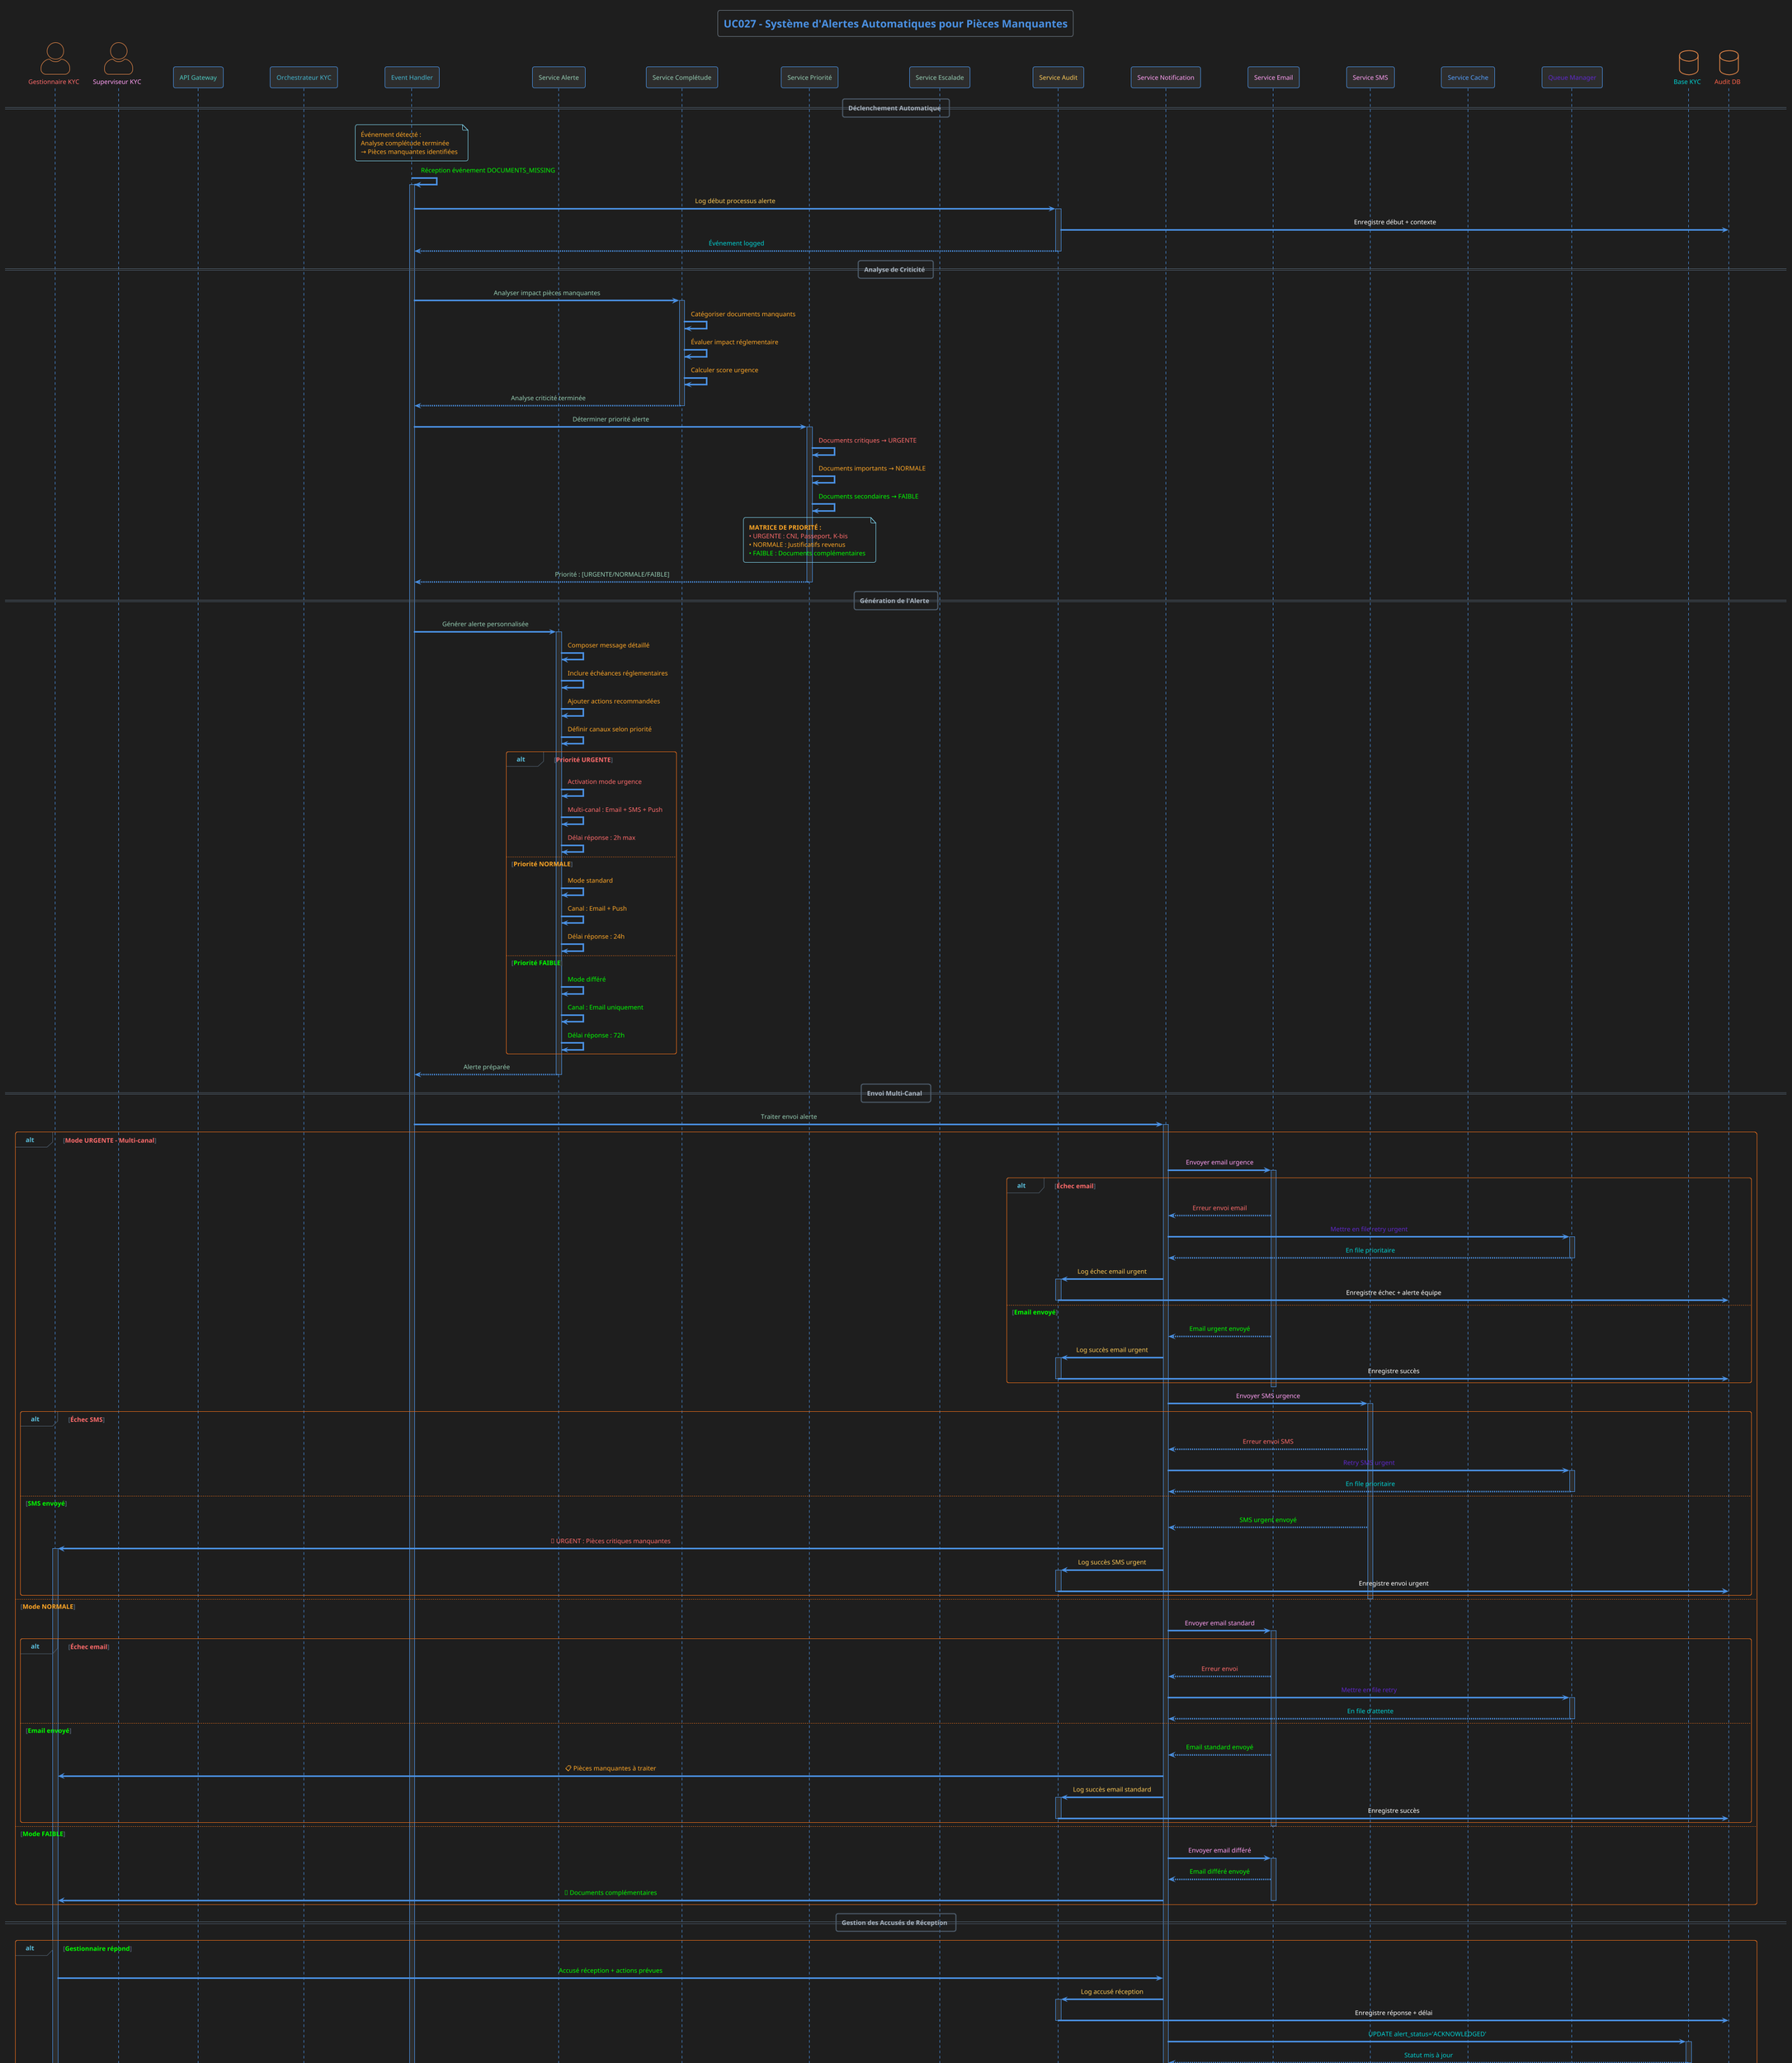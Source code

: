 @startuml UC027
!theme superhero-outline
skinparam backgroundColor #1e1e1e
skinparam actorStyle awesome
skinparam participant {
    BackgroundColor #2d2d2d
    BorderColor #4a90e2
    FontColor #ffffff
}
skinparam sequence {
    ArrowColor #4a90e2
    LifeLineBackgroundColor #2d2d2d
    LifeLineBorderColor #4a90e2
    MessageAlignment center
}

title <color:#4a90e2>UC027 - Système d'Alertes Automatiques pour Pièces Manquantes</color>

' Acteurs
actor "<color:#ff6b6b>Gestionnaire KYC</color>" as Gestionnaire
actor "<color:#ff9ff3>Superviseur KYC</color>" as Superviseur

' Interface Layer
participant "<color:#4ecdc4>API Gateway</color>" as Gateway

' Orchestration Layer
participant "<color:#45b7d1>Orchestrateur KYC</color>" as Orchestrator
participant "<color:#45b7d1>Event Handler</color>" as EventHandler

' Services Métier
participant "<color:#96ceb4>Service Alerte</color>" as AlertService
participant "<color:#96ceb4>Service Complétude</color>" as CompletenessService
participant "<color:#96ceb4>Service Priorité</color>" as PriorityService
participant "<color:#96ceb4>Service Escalade</color>" as EscalationService

' Services Techniques
participant "<color:#feca57>Service Audit</color>" as AuditService
participant "<color:#ff9ff3>Service Notification</color>" as NotificationService
participant "<color:#ff9ff3>Service Email</color>" as EmailService
participant "<color:#ff9ff3>Service SMS</color>" as SMSService
participant "<color:#54a0ff>Service Cache</color>" as CacheService

' Infrastructure
participant "<color:#5f27cd>Queue Manager</color>" as QueueManager
database "<color:#00d2d3>Base KYC</color>" as KYCDB
database "<color:#ff6348>Audit DB</color>" as AuditDB

== Déclenchement Automatique ==

note over EventHandler : <color:#ffa726>Événement détecté :</color>\n<color:#ffa726>Analyse complétude terminée</color>\n<color:#ffa726>→ Pièces manquantes identifiées</color>

EventHandler -> EventHandler : <color:#00ff00>Réception événement DOCUMENTS_MISSING</color>
activate EventHandler

EventHandler -> AuditService : <color:#feca57>Log début processus alerte</color>
activate AuditService
AuditService -> AuditDB : Enregistre début + contexte
AuditService --> EventHandler : <color:#00d2d3>Événement logged</color>
deactivate AuditService

== Analyse de Criticité ==

EventHandler -> CompletenessService : <color:#96ceb4>Analyser impact pièces manquantes</color>
activate CompletenessService

CompletenessService -> CompletenessService : <color:#ffa726>Catégoriser documents manquants</color>
CompletenessService -> CompletenessService : <color:#ffa726>Évaluer impact réglementaire</color>
CompletenessService -> CompletenessService : <color:#ffa726>Calculer score urgence</color>

CompletenessService --> EventHandler : <color:#96ceb4>Analyse criticité terminée</color>
deactivate CompletenessService

EventHandler -> PriorityService : <color:#96ceb4>Déterminer priorité alerte</color>
activate PriorityService

PriorityService -> PriorityService : <color:#ff6b6b>Documents critiques → URGENTE</color>
PriorityService -> PriorityService : <color:#ffa726>Documents importants → NORMALE</color>
PriorityService -> PriorityService : <color:#00ff00>Documents secondaires → FAIBLE</color>

note over PriorityService : <color:#ffa726>**MATRICE DE PRIORITÉ :**</color>\n<color:#ff6b6b>• URGENTE : CNI, Passeport, K-bis</color>\n<color:#ffa726>• NORMALE : Justificatifs revenus</color>\n<color:#00ff00>• FAIBLE : Documents complémentaires</color>

PriorityService --> EventHandler : <color:#96ceb4>Priorité : [URGENTE/NORMALE/FAIBLE]</color>
deactivate PriorityService

== Génération de l'Alerte ==

EventHandler -> AlertService : <color:#96ceb4>Générer alerte personnalisée</color>
activate AlertService

AlertService -> AlertService : <color:#ffa726>Composer message détaillé</color>
AlertService -> AlertService : <color:#ffa726>Inclure échéances réglementaires</color>
AlertService -> AlertService : <color:#ffa726>Ajouter actions recommandées</color>
AlertService -> AlertService : <color:#ffa726>Définir canaux selon priorité</color>

alt <color:#ff6b6b>Priorité URGENTE</color>
    AlertService -> AlertService : <color:#ff6b6b>Activation mode urgence</color>
    AlertService -> AlertService : <color:#ff6b6b>Multi-canal : Email + SMS + Push</color>
    AlertService -> AlertService : <color:#ff6b6b>Délai réponse : 2h max</color>
    
else <color:#ffa726>Priorité NORMALE</color>
    AlertService -> AlertService : <color:#ffa726>Mode standard</color>
    AlertService -> AlertService : <color:#ffa726>Canal : Email + Push</color>
    AlertService -> AlertService : <color:#ffa726>Délai réponse : 24h</color>
    
else <color:#00ff00>Priorité FAIBLE</color>
    AlertService -> AlertService : <color:#00ff00>Mode différé</color>
    AlertService -> AlertService : <color:#00ff00>Canal : Email uniquement</color>
    AlertService -> AlertService : <color:#00ff00>Délai réponse : 72h</color>
end

AlertService --> EventHandler : <color:#96ceb4>Alerte préparée</color>
deactivate AlertService

== Envoi Multi-Canal ==

EventHandler -> NotificationService : <color:#96ceb4>Traiter envoi alerte</color>
activate NotificationService

alt <color:#ff6b6b>Mode URGENTE - Multi-canal</color>
    NotificationService -> EmailService : <color:#ff9ff3>Envoyer email urgence</color>
    activate EmailService
    
    alt <color:#ff6b6b>Échec email</color>
        EmailService --> NotificationService : <color:#ff6b6b>Erreur envoi email</color>
        NotificationService -> QueueManager : <color:#5f27cd>Mettre en file retry urgent</color>
        activate QueueManager
        QueueManager --> NotificationService : <color:#00d2d3>En file prioritaire</color>
        deactivate QueueManager
        
        NotificationService -> AuditService : <color:#feca57>Log échec email urgent</color>
        activate AuditService
        AuditService -> AuditDB : Enregistre échec + alerte équipe
        deactivate AuditService
        
    else <color:#00ff00>Email envoyé</color>
        EmailService --> NotificationService : <color:#00ff00>Email urgent envoyé</color>
        
        NotificationService -> AuditService : <color:#feca57>Log succès email urgent</color>
        activate AuditService
        AuditService -> AuditDB : Enregistre succès
        deactivate AuditService
    end
    deactivate EmailService
    
    NotificationService -> SMSService : <color:#ff9ff3>Envoyer SMS urgence</color>
    activate SMSService
    
    alt <color:#ff6b6b>Échec SMS</color>
        SMSService --> NotificationService : <color:#ff6b6b>Erreur envoi SMS</color>
        NotificationService -> QueueManager : <color:#5f27cd>Retry SMS urgent</color>
        activate QueueManager
        QueueManager --> NotificationService : <color:#00d2d3>En file prioritaire</color>
        deactivate QueueManager
        
    else <color:#00ff00>SMS envoyé</color>
        SMSService --> NotificationService : <color:#00ff00>SMS urgent envoyé</color>
        NotificationService -> Gestionnaire : <color:#ff6b6b>🚨 URGENT : Pièces critiques manquantes</color>
        activate Gestionnaire
        
        NotificationService -> AuditService : <color:#feca57>Log succès SMS urgent</color>
        activate AuditService
        AuditService -> AuditDB : Enregistre envoi urgent
        deactivate AuditService
    end
    deactivate SMSService
    
else <color:#ffa726>Mode NORMALE</color>
    NotificationService -> EmailService : <color:#ff9ff3>Envoyer email standard</color>
    activate EmailService
    
    alt <color:#ff6b6b>Échec email</color>
        EmailService --> NotificationService : <color:#ff6b6b>Erreur envoi</color>
        NotificationService -> QueueManager : <color:#5f27cd>Mettre en file retry</color>
        activate QueueManager
        QueueManager --> NotificationService : <color:#00d2d3>En file d'attente</color>
        deactivate QueueManager
        
    else <color:#00ff00>Email envoyé</color>
        EmailService --> NotificationService : <color:#00ff00>Email standard envoyé</color>
        NotificationService -> Gestionnaire : <color:#ffa726>📋 Pièces manquantes à traiter</color>
        
        NotificationService -> AuditService : <color:#feca57>Log succès email standard</color>
        activate AuditService
        AuditService -> AuditDB : Enregistre succès
        deactivate AuditService
    end
    deactivate EmailService
    
else <color:#00ff00>Mode FAIBLE</color>
    NotificationService -> EmailService : <color:#ff9ff3>Envoyer email différé</color>
    activate EmailService
    EmailService --> NotificationService : <color:#00ff00>Email différé envoyé</color>
    NotificationService -> Gestionnaire : <color:#00ff00>📄 Documents complémentaires</color>
    deactivate EmailService
end

== Gestion des Accusés de Réception ==

alt <color:#00ff00>Gestionnaire répond</color>
    Gestionnaire -> NotificationService : <color:#00ff00>Accusé réception + actions prévues</color>
    NotificationService -> AuditService : <color:#feca57>Log accusé réception</color>
    activate AuditService
    AuditService -> AuditDB : Enregistre réponse + délai
    deactivate AuditService
    
    NotificationService -> KYCDB : <color:#00d2d3>UPDATE alert_status='ACKNOWLEDGED'</color>
    activate KYCDB
    KYCDB --> NotificationService : <color:#00d2d3>Statut mis à jour</color>
    deactivate KYCDB
    
else <color:#ff6b6b>Pas de réponse dans les délais</color>
    NotificationService -> EscalationService : <color:#96ceb4>Déclencher escalade</color>
    activate EscalationService
    
    alt <color:#ff6b6b>Alerte URGENTE non traitée (> 2h)</color>
        EscalationService -> EscalationService : <color:#ff6b6b>Escalade immédiate superviseur</color>
        EscalationService -> NotificationService : <color:#ff9ff3>Alerter superviseur</color>
        NotificationService -> Superviseur : <color:#ff6b6b>🚨 ESCALADE : Alerte urgente non traitée</color>
        activate Superviseur
        
        EscalationService -> AuditService : <color:#feca57>Log escalade urgente</color>
        activate AuditService
        AuditService -> AuditDB : Enregistre escalade + motif
        deactivate AuditService
        
    else <color:#ffa726>Alerte NORMALE non traitée (> 24h)</color>
        EscalationService -> EscalationService : <color:#ffa726>Escalade superviseur</color>
        EscalationService -> NotificationService : <color:#ff9ff3>Relance + superviseur</color>
        NotificationService -> Superviseur : <color:#ffa726>⚠️ Alerte non traitée depuis 24h</color>
        
    else <color:#00ff00>Alerte FAIBLE non traitée (> 72h)</color>
        EscalationService -> EscalationService : <color:#00ff00>Rappel automatique</color>
        EscalationService -> NotificationService : <color:#ff9ff3>Envoyer rappel</color>
        NotificationService -> Gestionnaire : <color:#00ff00>🔔 Rappel : Documents en attente</color>
    end
    deactivate EscalationService
end

NotificationService --> EventHandler : <color:#00ff00>Alerte traitée</color>
deactivate NotificationService

== Gestion des Reprises ==

EventHandler -> QueueManager : <color:#5f27cd>Traiter files de reprise</color>
activate QueueManager

loop <color:#ffa726>Pour chaque alerte en échec</color>
    QueueManager -> QueueManager : <color:#ffa726>Respecter délai entre tentatives</color>
    QueueManager -> NotificationService : <color:#5f27cd>Retry envoi alerte</color>
    activate NotificationService
    
    alt <color:#ff6b6b>Échec après 3 tentatives</color>
        NotificationService -> AuditService : <color:#feca57>Log échec définitif</color>
        activate AuditService
        AuditService -> AuditDB : Enregistre échec définitif
        deactivate AuditService
        
        NotificationService -> EscalationService : <color:#96ceb4>Escalade technique</color>
        activate EscalationService
        EscalationService -> Superviseur : <color:#ff6b6b>🔧 Problème technique : Alerte non délivrable</color>
        deactivate EscalationService
        
    else <color:#00ff00>Succès retry</color>
        NotificationService -> AuditService : <color:#feca57>Log succès retry</color>
        activate AuditService
        AuditService -> AuditDB : Enregistre succès après retry
        deactivate AuditService
    end
    deactivate NotificationService
end
deactivate QueueManager

== Finalisation ==

EventHandler -> KYCDB : <color:#00d2d3>UPDATE client_status='ALERTED', last_alert=NOW()</color>
activate KYCDB
KYCDB --> EventHandler : <color:#00d2d3>Statut client mis à jour</color>
deactivate KYCDB

EventHandler -> AuditService : <color:#feca57>Log fin processus alerte</color>
activate AuditService
AuditService -> AuditDB : Enregistre fin + statistiques
AuditService --> EventHandler : <color:#00d2d3>Processus audité</color>
deactivate AuditService

EventHandler -> EventHandler : <color:#00ff00>Processus alerte terminé</color>
deactivate EventHandler

note over Gestionnaire : <color:#00ff00>Alerte reçue selon priorité</color>\n<color:#00ff00>et préférences configurées</color>
deactivate Gestionnaire

note over Superviseur : <color:#ffa726>Supervision des alertes</color>\n<color:#ffa726>et escalades automatiques</color>
deactivate Superviseur

note over AuditDB : <color:#ffa726>**MÉTRIQUES IMPORTANTES :**</color>\n<color:#ffa726>• Temps de réponse par priorité</color>\n<color:#ffa726>• Taux d'escalade</color>\n<color:#ffa726>• Efficacité des canaux</color>

@enduml
